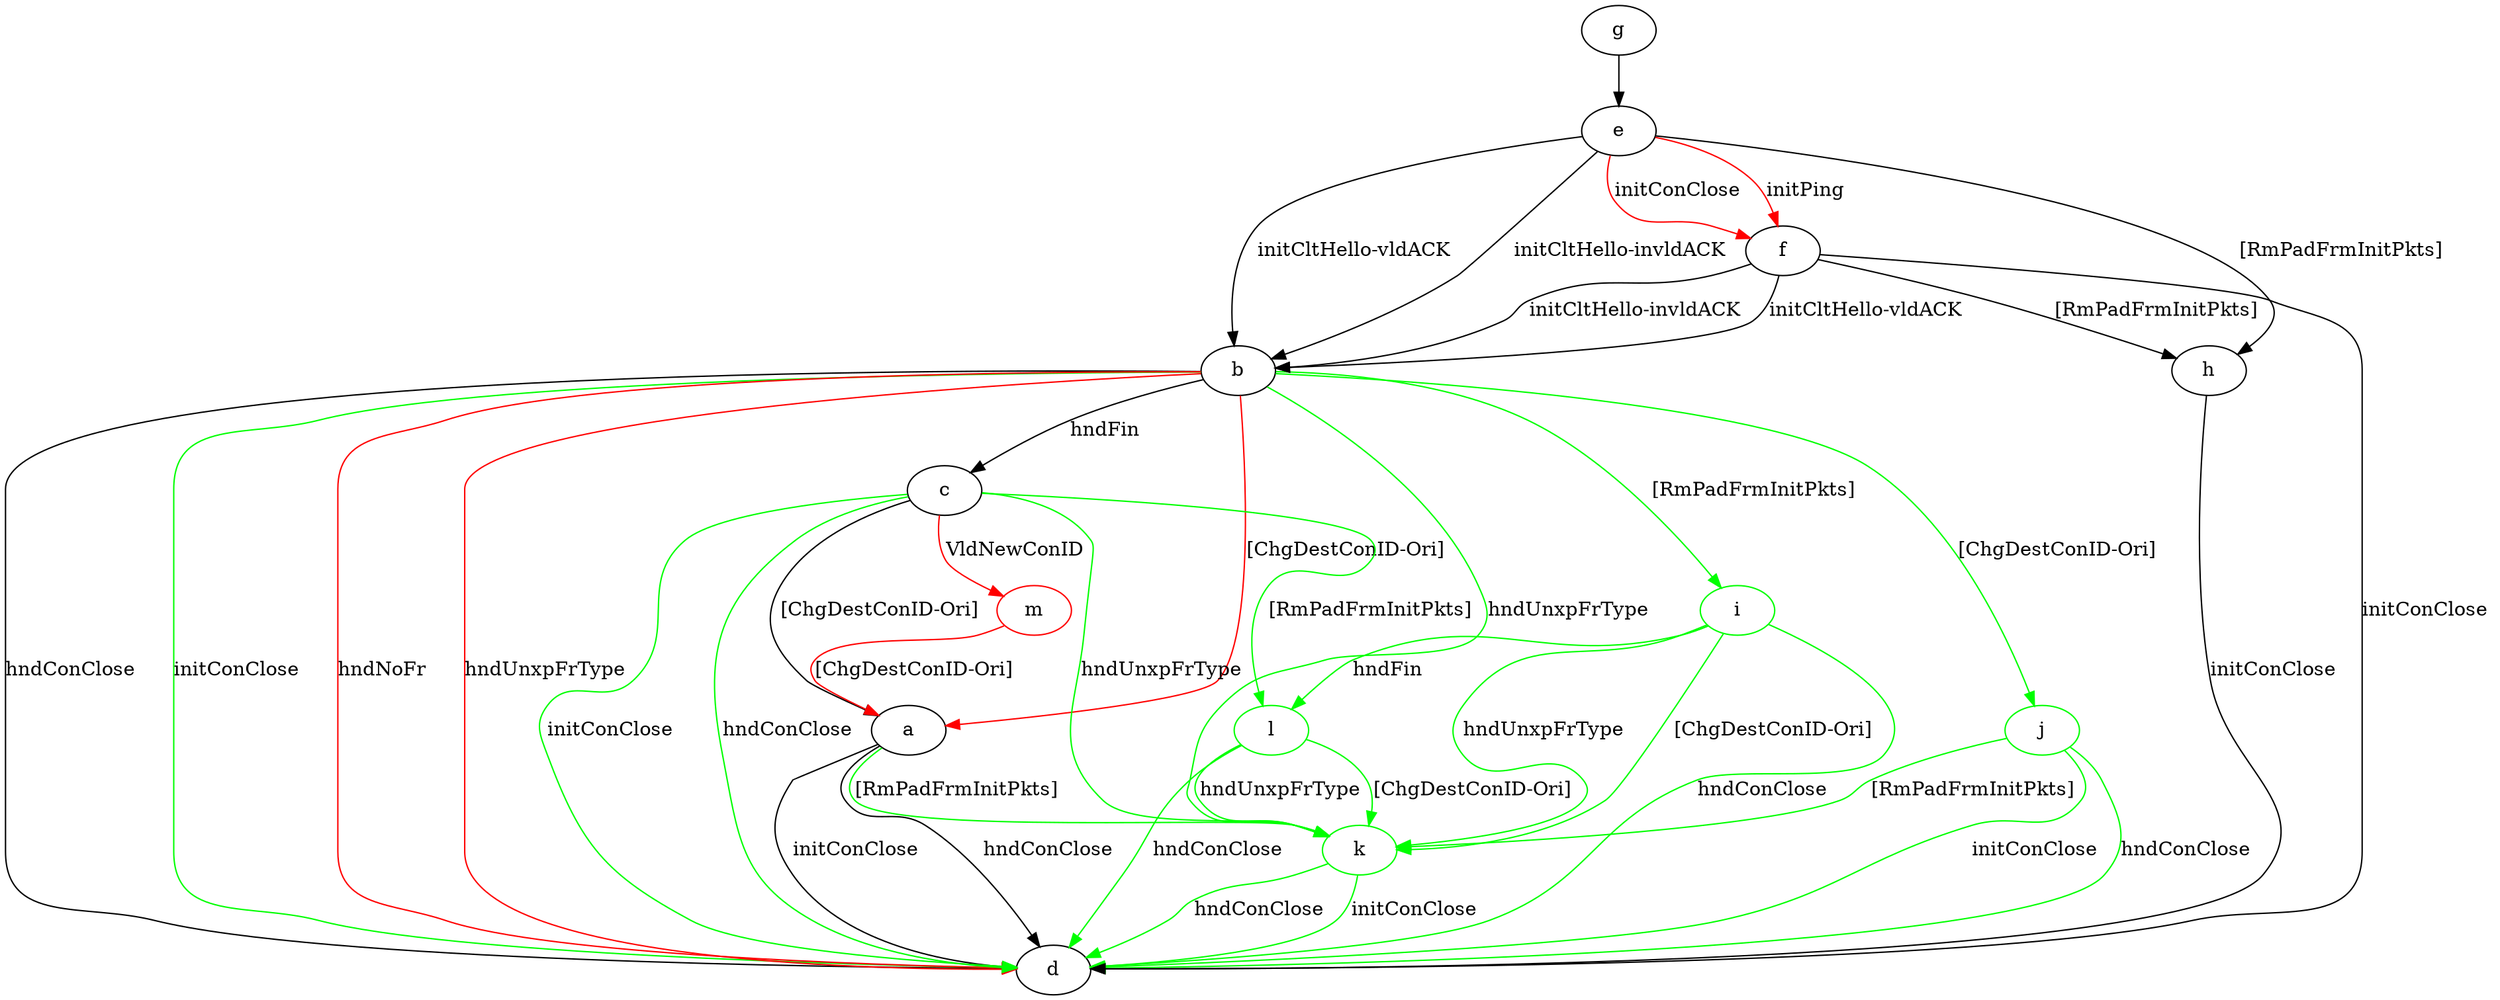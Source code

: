 digraph "" {
	a -> d	[key=0,
		label="initConClose "];
	a -> d	[key=1,
		label="hndConClose "];
	k	[color=green];
	a -> k	[key=0,
		color=green,
		label="[RmPadFrmInitPkts] "];
	b -> a	[key=0,
		color=red,
		label="[ChgDestConID-Ori] "];
	b -> c	[key=0,
		label="hndFin "];
	b -> d	[key=0,
		label="hndConClose "];
	b -> d	[key=1,
		color=green,
		label="initConClose "];
	b -> d	[key=2,
		color=red,
		label="hndNoFr "];
	b -> d	[key=3,
		color=red,
		label="hndUnxpFrType "];
	i	[color=green];
	b -> i	[key=0,
		color=green,
		label="[RmPadFrmInitPkts] "];
	j	[color=green];
	b -> j	[key=0,
		color=green,
		label="[ChgDestConID-Ori] "];
	b -> k	[key=0,
		color=green,
		label="hndUnxpFrType "];
	c -> a	[key=0,
		label="[ChgDestConID-Ori] "];
	c -> d	[key=0,
		color=green,
		label="initConClose "];
	c -> d	[key=1,
		color=green,
		label="hndConClose "];
	c -> k	[key=0,
		color=green,
		label="hndUnxpFrType "];
	l	[color=green];
	c -> l	[key=0,
		color=green,
		label="[RmPadFrmInitPkts] "];
	m	[color=red];
	c -> m	[key=0,
		color=red,
		label="VldNewConID "];
	e -> b	[key=0,
		label="initCltHello-vldACK "];
	e -> b	[key=1,
		label="initCltHello-invldACK "];
	e -> f	[key=0,
		color=red,
		label="initPing "];
	e -> f	[key=1,
		color=red,
		label="initConClose "];
	e -> h	[key=0,
		label="[RmPadFrmInitPkts] "];
	f -> b	[key=0,
		label="initCltHello-vldACK "];
	f -> b	[key=1,
		label="initCltHello-invldACK "];
	f -> d	[key=0,
		label="initConClose "];
	f -> h	[key=0,
		label="[RmPadFrmInitPkts] "];
	g -> e	[key=0];
	h -> d	[key=0,
		label="initConClose "];
	i -> d	[key=0,
		color=green,
		label="hndConClose "];
	i -> k	[key=0,
		color=green,
		label="hndUnxpFrType "];
	i -> k	[key=1,
		color=green,
		label="[ChgDestConID-Ori] "];
	i -> l	[key=0,
		color=green,
		label="hndFin "];
	j -> d	[key=0,
		color=green,
		label="initConClose "];
	j -> d	[key=1,
		color=green,
		label="hndConClose "];
	j -> k	[key=0,
		color=green,
		label="[RmPadFrmInitPkts] "];
	k -> d	[key=0,
		color=green,
		label="initConClose "];
	k -> d	[key=1,
		color=green,
		label="hndConClose "];
	l -> d	[key=0,
		color=green,
		label="hndConClose "];
	l -> k	[key=0,
		color=green,
		label="hndUnxpFrType "];
	l -> k	[key=1,
		color=green,
		label="[ChgDestConID-Ori] "];
	m -> a	[key=0,
		color=red,
		label="[ChgDestConID-Ori] "];
}
